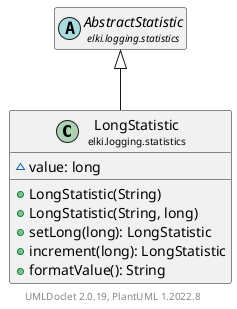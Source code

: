 @startuml
    remove .*\.(Instance|Par|Parameterizer|Factory)$
    set namespaceSeparator none
    hide empty fields
    hide empty methods

    class "<size:14>LongStatistic\n<size:10>elki.logging.statistics" as elki.logging.statistics.LongStatistic [[LongStatistic.html]] {
        ~value: long
        +LongStatistic(String)
        +LongStatistic(String, long)
        +setLong(long): LongStatistic
        +increment(long): LongStatistic
        +formatValue(): String
    }

    abstract class "<size:14>AbstractStatistic\n<size:10>elki.logging.statistics" as elki.logging.statistics.AbstractStatistic [[AbstractStatistic.html]]

    elki.logging.statistics.AbstractStatistic <|-- elki.logging.statistics.LongStatistic

    center footer UMLDoclet 2.0.19, PlantUML 1.2022.8
@enduml
